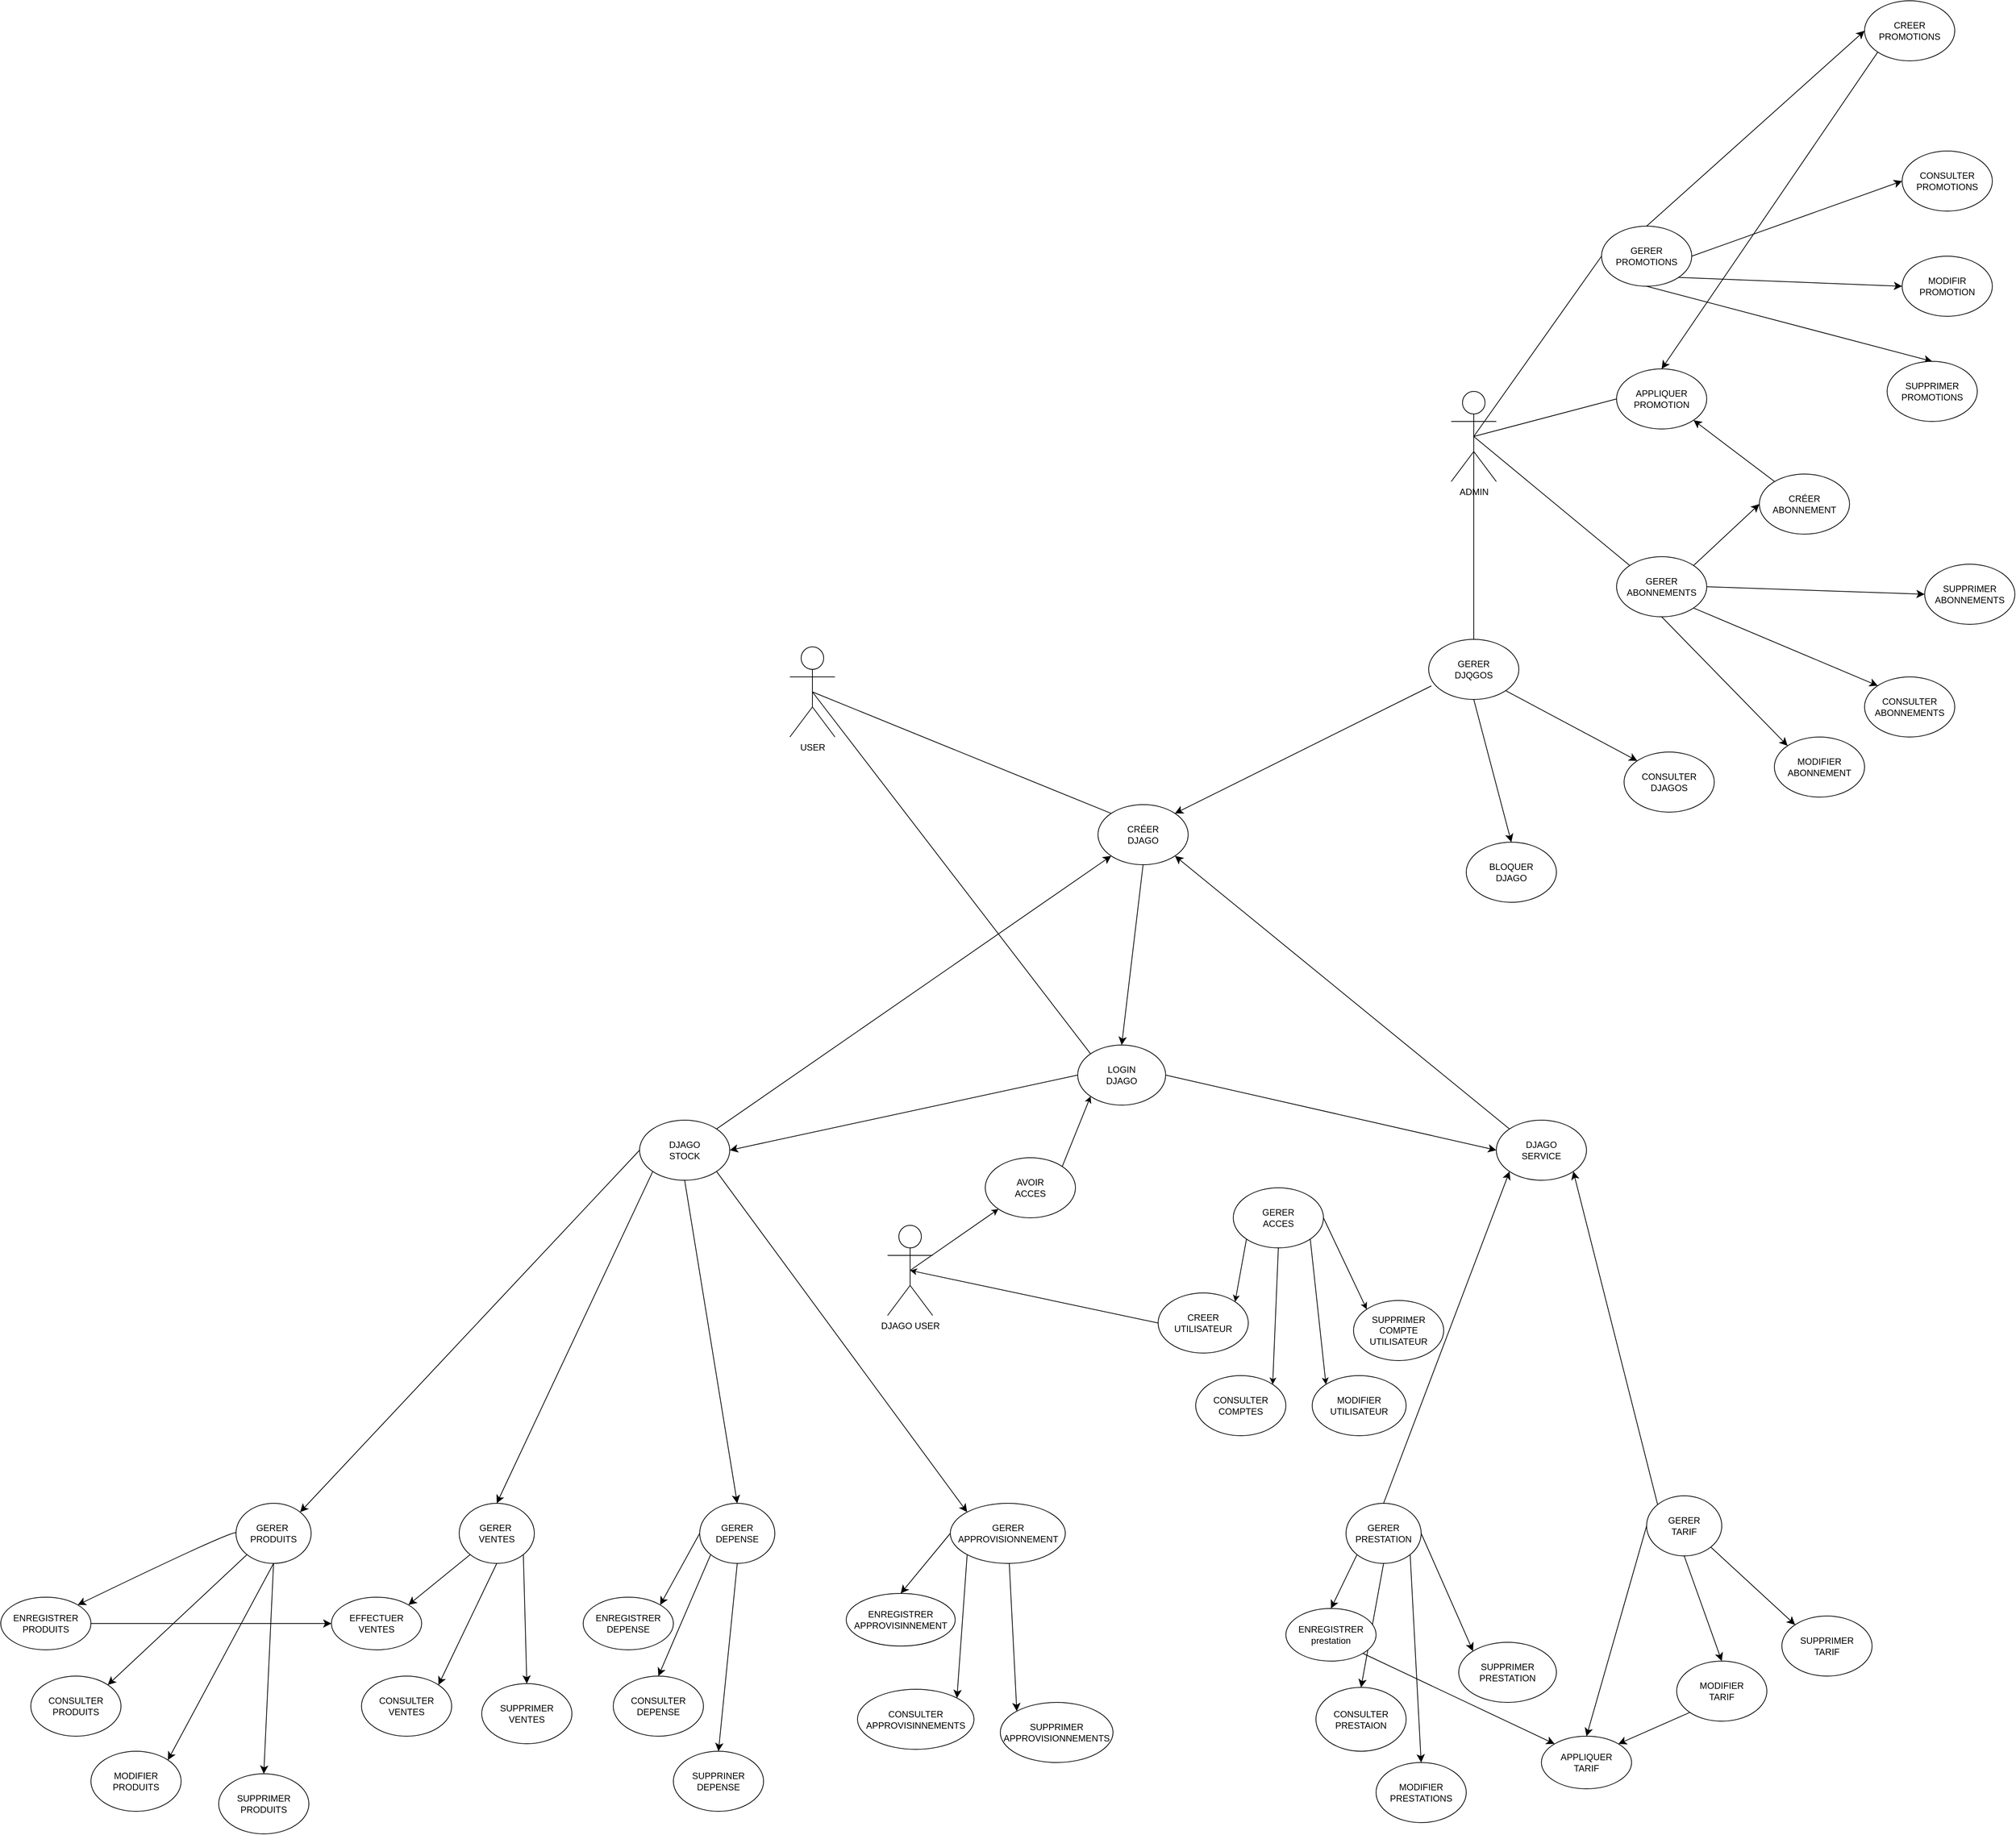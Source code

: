 <mxfile version="24.4.13" type="github">
  <diagram name="Page-1" id="MZ3AWPZT5DLn9-O8bJmc">
    <mxGraphModel dx="3010" dy="3187" grid="1" gridSize="10" guides="1" tooltips="1" connect="1" arrows="1" fold="1" page="1" pageScale="1" pageWidth="827" pageHeight="1169" math="0" shadow="0">
      <root>
        <mxCell id="0" />
        <mxCell id="1" parent="0" />
        <mxCell id="t6TU1K3U_63s48e1gC2M-1" value="USER" style="shape=umlActor;verticalLabelPosition=bottom;verticalAlign=top;html=1;outlineConnect=0;labelBackgroundColor=none;" parent="1" vertex="1">
          <mxGeometry x="-90" y="-940" width="60" height="120" as="geometry" />
        </mxCell>
        <mxCell id="5Mzq799TKKF06reo93Cx-96" style="edgeStyle=none;curved=1;rounded=0;orthogonalLoop=1;jettySize=auto;html=1;exitX=0;exitY=0.5;exitDx=0;exitDy=0;entryX=1;entryY=0;entryDx=0;entryDy=0;fontSize=12;startSize=8;endSize=8;labelBackgroundColor=none;fontColor=default;" parent="1" source="5Mzq799TKKF06reo93Cx-27" target="ilMCgSNwz-HgjAsezBHl-24" edge="1">
          <mxGeometry relative="1" as="geometry" />
        </mxCell>
        <mxCell id="ilMCgSNwz-HgjAsezBHl-24" value="GERER&amp;nbsp;&lt;div&gt;PRODUITS&lt;/div&gt;" style="ellipse;whiteSpace=wrap;html=1;spacingTop=0;labelBackgroundColor=none;" parent="1" vertex="1">
          <mxGeometry x="-827" y="200" width="100" height="80" as="geometry" />
        </mxCell>
        <mxCell id="5Mzq799TKKF06reo93Cx-95" style="edgeStyle=none;curved=1;rounded=0;orthogonalLoop=1;jettySize=auto;html=1;exitX=0;exitY=1;exitDx=0;exitDy=0;fontSize=12;startSize=8;endSize=8;entryX=0.5;entryY=0;entryDx=0;entryDy=0;labelBackgroundColor=none;fontColor=default;" parent="1" source="5Mzq799TKKF06reo93Cx-27" target="ilMCgSNwz-HgjAsezBHl-23" edge="1">
          <mxGeometry relative="1" as="geometry">
            <mxPoint x="-270" y="-250" as="sourcePoint" />
          </mxGeometry>
        </mxCell>
        <mxCell id="ilMCgSNwz-HgjAsezBHl-23" value="GERER&amp;nbsp;&lt;div&gt;VENTES&lt;/div&gt;" style="ellipse;whiteSpace=wrap;html=1;labelBackgroundColor=none;" parent="1" vertex="1">
          <mxGeometry x="-530" y="200" width="100" height="80" as="geometry" />
        </mxCell>
        <mxCell id="5Mzq799TKKF06reo93Cx-94" style="edgeStyle=none;curved=1;rounded=0;orthogonalLoop=1;jettySize=auto;html=1;exitX=0.5;exitY=1;exitDx=0;exitDy=0;entryX=0.5;entryY=0;entryDx=0;entryDy=0;fontSize=12;startSize=8;endSize=8;labelBackgroundColor=none;fontColor=default;" parent="1" source="5Mzq799TKKF06reo93Cx-27" target="ilMCgSNwz-HgjAsezBHl-22" edge="1">
          <mxGeometry relative="1" as="geometry" />
        </mxCell>
        <mxCell id="ilMCgSNwz-HgjAsezBHl-22" value="GERER&lt;div&gt;DEPENSE&lt;/div&gt;" style="ellipse;whiteSpace=wrap;html=1;labelBackgroundColor=none;" parent="1" vertex="1">
          <mxGeometry x="-210" y="200" width="100" height="80" as="geometry" />
        </mxCell>
        <mxCell id="5Mzq799TKKF06reo93Cx-93" style="edgeStyle=none;curved=1;rounded=0;orthogonalLoop=1;jettySize=auto;html=1;exitX=1;exitY=1;exitDx=0;exitDy=0;entryX=0;entryY=0;entryDx=0;entryDy=0;fontSize=12;startSize=8;endSize=8;labelBackgroundColor=none;fontColor=default;" parent="1" source="5Mzq799TKKF06reo93Cx-27" target="ilMCgSNwz-HgjAsezBHl-21" edge="1">
          <mxGeometry relative="1" as="geometry" />
        </mxCell>
        <mxCell id="ilMCgSNwz-HgjAsezBHl-21" value="GERER&lt;div&gt;APPROVISIONNEMENT&lt;/div&gt;" style="ellipse;whiteSpace=wrap;html=1;labelBackgroundColor=none;" parent="1" vertex="1">
          <mxGeometry x="123.5" y="200" width="153" height="80" as="geometry" />
        </mxCell>
        <mxCell id="5Mzq799TKKF06reo93Cx-89" style="edgeStyle=none;curved=1;rounded=0;orthogonalLoop=1;jettySize=auto;html=1;exitX=0.5;exitY=0;exitDx=0;exitDy=0;entryX=0;entryY=1;entryDx=0;entryDy=0;fontSize=12;startSize=8;endSize=8;labelBackgroundColor=none;fontColor=default;" parent="1" source="ilMCgSNwz-HgjAsezBHl-20" target="5Mzq799TKKF06reo93Cx-26" edge="1">
          <mxGeometry relative="1" as="geometry" />
        </mxCell>
        <mxCell id="ilMCgSNwz-HgjAsezBHl-20" value="GERER&lt;div&gt;PRESTATION&lt;/div&gt;" style="ellipse;whiteSpace=wrap;html=1;labelBackgroundColor=none;" parent="1" vertex="1">
          <mxGeometry x="650" y="200" width="100" height="80" as="geometry" />
        </mxCell>
        <mxCell id="5Mzq799TKKF06reo93Cx-91" style="edgeStyle=none;curved=1;rounded=0;orthogonalLoop=1;jettySize=auto;html=1;exitX=0;exitY=0;exitDx=0;exitDy=0;entryX=1;entryY=1;entryDx=0;entryDy=0;fontSize=12;startSize=8;endSize=8;labelBackgroundColor=none;fontColor=default;" parent="1" source="ilMCgSNwz-HgjAsezBHl-18" target="5Mzq799TKKF06reo93Cx-26" edge="1">
          <mxGeometry relative="1" as="geometry" />
        </mxCell>
        <mxCell id="ilMCgSNwz-HgjAsezBHl-18" value="GERER&lt;div&gt;TARIF&lt;/div&gt;" style="ellipse;whiteSpace=wrap;html=1;labelBackgroundColor=none;" parent="1" vertex="1">
          <mxGeometry x="1050" y="190" width="100" height="80" as="geometry" />
        </mxCell>
        <mxCell id="5Mzq799TKKF06reo93Cx-159" style="edgeStyle=none;curved=1;rounded=0;orthogonalLoop=1;jettySize=auto;html=1;exitX=0.5;exitY=1;exitDx=0;exitDy=0;entryX=0.5;entryY=0;entryDx=0;entryDy=0;fontSize=12;startSize=8;endSize=8;labelBackgroundColor=none;fontColor=default;" parent="1" source="5Mzq799TKKF06reo93Cx-25" target="5Mzq799TKKF06reo93Cx-100" edge="1">
          <mxGeometry relative="1" as="geometry" />
        </mxCell>
        <mxCell id="5Mzq799TKKF06reo93Cx-25" value="CRÉER&lt;div&gt;DJAGO&lt;/div&gt;" style="ellipse;whiteSpace=wrap;html=1;labelBackgroundColor=none;" parent="1" vertex="1">
          <mxGeometry x="320" y="-730" width="120" height="80" as="geometry" />
        </mxCell>
        <mxCell id="5Mzq799TKKF06reo93Cx-163" style="edgeStyle=none;curved=1;rounded=0;orthogonalLoop=1;jettySize=auto;html=1;exitX=0;exitY=0;exitDx=0;exitDy=0;entryX=1;entryY=1;entryDx=0;entryDy=0;fontSize=12;startSize=8;endSize=8;labelBackgroundColor=none;fontColor=default;" parent="1" source="5Mzq799TKKF06reo93Cx-26" target="5Mzq799TKKF06reo93Cx-25" edge="1">
          <mxGeometry relative="1" as="geometry" />
        </mxCell>
        <mxCell id="5Mzq799TKKF06reo93Cx-26" value="DJAGO&lt;div&gt;SERVICE&lt;/div&gt;" style="ellipse;whiteSpace=wrap;html=1;labelBackgroundColor=none;" parent="1" vertex="1">
          <mxGeometry x="850" y="-310" width="120" height="80" as="geometry" />
        </mxCell>
        <mxCell id="5Mzq799TKKF06reo93Cx-164" style="edgeStyle=none;curved=1;rounded=0;orthogonalLoop=1;jettySize=auto;html=1;exitX=1;exitY=0;exitDx=0;exitDy=0;entryX=0;entryY=1;entryDx=0;entryDy=0;fontSize=12;startSize=8;endSize=8;labelBackgroundColor=none;fontColor=default;" parent="1" source="5Mzq799TKKF06reo93Cx-27" target="5Mzq799TKKF06reo93Cx-25" edge="1">
          <mxGeometry relative="1" as="geometry" />
        </mxCell>
        <mxCell id="5Mzq799TKKF06reo93Cx-27" value="DJAGO&lt;div&gt;STOCK&lt;/div&gt;" style="ellipse;whiteSpace=wrap;html=1;labelBackgroundColor=none;" parent="1" vertex="1">
          <mxGeometry x="-290" y="-310" width="120" height="80" as="geometry" />
        </mxCell>
        <mxCell id="5Mzq799TKKF06reo93Cx-59" style="edgeStyle=none;curved=1;rounded=0;orthogonalLoop=1;jettySize=auto;html=1;exitX=0.5;exitY=1;exitDx=0;exitDy=0;entryX=1;entryY=0;entryDx=0;entryDy=0;fontSize=12;startSize=8;endSize=8;labelBackgroundColor=none;fontColor=default;" parent="1" source="ilMCgSNwz-HgjAsezBHl-24" target="5Mzq799TKKF06reo93Cx-34" edge="1">
          <mxGeometry relative="1" as="geometry" />
        </mxCell>
        <mxCell id="5Mzq799TKKF06reo93Cx-34" value="MODIFIER&lt;div&gt;PRODUITS&lt;/div&gt;" style="ellipse;whiteSpace=wrap;html=1;labelBackgroundColor=none;" parent="1" vertex="1">
          <mxGeometry x="-1020" y="530" width="120" height="80" as="geometry" />
        </mxCell>
        <mxCell id="5Mzq799TKKF06reo93Cx-58" style="edgeStyle=none;curved=1;rounded=0;orthogonalLoop=1;jettySize=auto;html=1;exitX=0;exitY=1;exitDx=0;exitDy=0;entryX=1;entryY=0;entryDx=0;entryDy=0;fontSize=12;startSize=8;endSize=8;labelBackgroundColor=none;fontColor=default;" parent="1" source="ilMCgSNwz-HgjAsezBHl-24" target="5Mzq799TKKF06reo93Cx-35" edge="1">
          <mxGeometry relative="1" as="geometry" />
        </mxCell>
        <mxCell id="5Mzq799TKKF06reo93Cx-35" value="&lt;div&gt;CONSULTER&lt;/div&gt;&lt;div&gt;PRODUITS&lt;/div&gt;" style="ellipse;whiteSpace=wrap;html=1;labelBackgroundColor=none;" parent="1" vertex="1">
          <mxGeometry x="-1100" y="430" width="120" height="80" as="geometry" />
        </mxCell>
        <mxCell id="5Mzq799TKKF06reo93Cx-57" style="edgeStyle=none;curved=1;rounded=0;orthogonalLoop=1;jettySize=auto;html=1;exitX=0;exitY=0.5;exitDx=0;exitDy=0;entryX=1;entryY=0;entryDx=0;entryDy=0;fontSize=12;startSize=8;endSize=8;labelBackgroundColor=none;fontColor=default;" parent="1" source="ilMCgSNwz-HgjAsezBHl-24" target="5Mzq799TKKF06reo93Cx-36" edge="1">
          <mxGeometry relative="1" as="geometry">
            <Array as="points">
              <mxPoint x="-820" y="230" />
            </Array>
          </mxGeometry>
        </mxCell>
        <mxCell id="5Mzq799TKKF06reo93Cx-36" value="&lt;div&gt;ENREGISTRER&lt;/div&gt;&lt;div&gt;PRODUITS&lt;/div&gt;" style="ellipse;whiteSpace=wrap;html=1;labelBackgroundColor=none;" parent="1" vertex="1">
          <mxGeometry x="-1140" y="325" width="120" height="70" as="geometry" />
        </mxCell>
        <mxCell id="5Mzq799TKKF06reo93Cx-60" style="edgeStyle=none;curved=1;rounded=0;orthogonalLoop=1;jettySize=auto;html=1;exitX=0.5;exitY=1;exitDx=0;exitDy=0;entryX=0.5;entryY=0;entryDx=0;entryDy=0;fontSize=12;startSize=8;endSize=8;labelBackgroundColor=none;fontColor=default;" parent="1" source="ilMCgSNwz-HgjAsezBHl-24" target="5Mzq799TKKF06reo93Cx-38" edge="1">
          <mxGeometry relative="1" as="geometry" />
        </mxCell>
        <mxCell id="5Mzq799TKKF06reo93Cx-38" value="SUPPRIMER&lt;div&gt;PRODUITS&lt;/div&gt;" style="ellipse;whiteSpace=wrap;html=1;labelBackgroundColor=none;" parent="1" vertex="1">
          <mxGeometry x="-850" y="560" width="120" height="80" as="geometry" />
        </mxCell>
        <mxCell id="5Mzq799TKKF06reo93Cx-63" style="edgeStyle=none;curved=1;rounded=0;orthogonalLoop=1;jettySize=auto;html=1;exitX=0.5;exitY=1;exitDx=0;exitDy=0;entryX=1;entryY=0;entryDx=0;entryDy=0;fontSize=12;startSize=8;endSize=8;labelBackgroundColor=none;fontColor=default;" parent="1" source="ilMCgSNwz-HgjAsezBHl-23" target="5Mzq799TKKF06reo93Cx-40" edge="1">
          <mxGeometry relative="1" as="geometry" />
        </mxCell>
        <mxCell id="5Mzq799TKKF06reo93Cx-40" value="CONSULTER&lt;div&gt;VENTES&lt;/div&gt;" style="ellipse;whiteSpace=wrap;html=1;labelBackgroundColor=none;" parent="1" vertex="1">
          <mxGeometry x="-660" y="430" width="120" height="80" as="geometry" />
        </mxCell>
        <mxCell id="5Mzq799TKKF06reo93Cx-61" style="edgeStyle=none;curved=1;rounded=0;orthogonalLoop=1;jettySize=auto;html=1;exitX=0;exitY=1;exitDx=0;exitDy=0;entryX=1;entryY=0;entryDx=0;entryDy=0;fontSize=12;startSize=8;endSize=8;labelBackgroundColor=none;fontColor=default;" parent="1" source="ilMCgSNwz-HgjAsezBHl-23" target="5Mzq799TKKF06reo93Cx-41" edge="1">
          <mxGeometry relative="1" as="geometry" />
        </mxCell>
        <mxCell id="5Mzq799TKKF06reo93Cx-62" style="edgeStyle=none;curved=1;rounded=0;orthogonalLoop=1;jettySize=auto;html=1;fontSize=12;startSize=8;endSize=8;exitX=1;exitY=0.5;exitDx=0;exitDy=0;labelBackgroundColor=none;fontColor=default;" parent="1" source="5Mzq799TKKF06reo93Cx-36" target="5Mzq799TKKF06reo93Cx-41" edge="1">
          <mxGeometry relative="1" as="geometry" />
        </mxCell>
        <mxCell id="5Mzq799TKKF06reo93Cx-41" value="EFFECTUER&lt;div&gt;VENTES&lt;/div&gt;" style="ellipse;whiteSpace=wrap;html=1;labelBackgroundColor=none;" parent="1" vertex="1">
          <mxGeometry x="-700" y="325" width="120" height="70" as="geometry" />
        </mxCell>
        <mxCell id="5Mzq799TKKF06reo93Cx-64" style="edgeStyle=none;curved=1;rounded=0;orthogonalLoop=1;jettySize=auto;html=1;exitX=1;exitY=1;exitDx=0;exitDy=0;entryX=0.5;entryY=0;entryDx=0;entryDy=0;fontSize=12;startSize=8;endSize=8;labelBackgroundColor=none;fontColor=default;" parent="1" source="ilMCgSNwz-HgjAsezBHl-23" target="5Mzq799TKKF06reo93Cx-42" edge="1">
          <mxGeometry relative="1" as="geometry" />
        </mxCell>
        <mxCell id="5Mzq799TKKF06reo93Cx-42" value="SUPPRIMER&lt;div&gt;VENTES&lt;/div&gt;" style="ellipse;whiteSpace=wrap;html=1;labelBackgroundColor=none;" parent="1" vertex="1">
          <mxGeometry x="-500" y="440" width="120" height="80" as="geometry" />
        </mxCell>
        <mxCell id="5Mzq799TKKF06reo93Cx-67" style="edgeStyle=none;curved=1;rounded=0;orthogonalLoop=1;jettySize=auto;html=1;exitX=0.5;exitY=1;exitDx=0;exitDy=0;entryX=0.5;entryY=0;entryDx=0;entryDy=0;fontSize=12;startSize=8;endSize=8;labelBackgroundColor=none;fontColor=default;" parent="1" source="ilMCgSNwz-HgjAsezBHl-22" target="5Mzq799TKKF06reo93Cx-43" edge="1">
          <mxGeometry relative="1" as="geometry" />
        </mxCell>
        <mxCell id="5Mzq799TKKF06reo93Cx-43" value="SUPPRINER&lt;div&gt;DEPENSE&lt;/div&gt;" style="ellipse;whiteSpace=wrap;html=1;labelBackgroundColor=none;" parent="1" vertex="1">
          <mxGeometry x="-245" y="530" width="120" height="80" as="geometry" />
        </mxCell>
        <mxCell id="5Mzq799TKKF06reo93Cx-66" style="edgeStyle=none;curved=1;rounded=0;orthogonalLoop=1;jettySize=auto;html=1;exitX=0;exitY=1;exitDx=0;exitDy=0;entryX=0.5;entryY=0;entryDx=0;entryDy=0;fontSize=12;startSize=8;endSize=8;labelBackgroundColor=none;fontColor=default;" parent="1" source="ilMCgSNwz-HgjAsezBHl-22" target="5Mzq799TKKF06reo93Cx-44" edge="1">
          <mxGeometry relative="1" as="geometry" />
        </mxCell>
        <mxCell id="5Mzq799TKKF06reo93Cx-44" value="CONSULTER&lt;div&gt;DEPENSE&lt;/div&gt;" style="ellipse;whiteSpace=wrap;html=1;labelBackgroundColor=none;" parent="1" vertex="1">
          <mxGeometry x="-325" y="430" width="120" height="80" as="geometry" />
        </mxCell>
        <mxCell id="5Mzq799TKKF06reo93Cx-65" style="edgeStyle=none;curved=1;rounded=0;orthogonalLoop=1;jettySize=auto;html=1;exitX=0;exitY=0.5;exitDx=0;exitDy=0;entryX=1;entryY=0;entryDx=0;entryDy=0;fontSize=12;startSize=8;endSize=8;labelBackgroundColor=none;fontColor=default;" parent="1" source="ilMCgSNwz-HgjAsezBHl-22" target="5Mzq799TKKF06reo93Cx-45" edge="1">
          <mxGeometry relative="1" as="geometry" />
        </mxCell>
        <mxCell id="5Mzq799TKKF06reo93Cx-45" value="&lt;div&gt;ENREGISTRER&lt;/div&gt;&lt;div&gt;DEPENSE&lt;/div&gt;" style="ellipse;whiteSpace=wrap;html=1;labelBackgroundColor=none;" parent="1" vertex="1">
          <mxGeometry x="-365" y="325" width="120" height="70" as="geometry" />
        </mxCell>
        <mxCell id="5Mzq799TKKF06reo93Cx-69" style="edgeStyle=none;curved=1;rounded=0;orthogonalLoop=1;jettySize=auto;html=1;exitX=0;exitY=1;exitDx=0;exitDy=0;entryX=1;entryY=0;entryDx=0;entryDy=0;fontSize=12;startSize=8;endSize=8;labelBackgroundColor=none;fontColor=default;" parent="1" source="ilMCgSNwz-HgjAsezBHl-21" target="5Mzq799TKKF06reo93Cx-48" edge="1">
          <mxGeometry relative="1" as="geometry" />
        </mxCell>
        <mxCell id="5Mzq799TKKF06reo93Cx-48" value="CONSULTER&lt;div&gt;APPROVISINNEMENTS&lt;br&gt;&lt;/div&gt;" style="ellipse;whiteSpace=wrap;html=1;labelBackgroundColor=none;" parent="1" vertex="1">
          <mxGeometry y="447.5" width="155" height="80" as="geometry" />
        </mxCell>
        <mxCell id="5Mzq799TKKF06reo93Cx-68" style="edgeStyle=none;curved=1;rounded=0;orthogonalLoop=1;jettySize=auto;html=1;exitX=0;exitY=0.5;exitDx=0;exitDy=0;entryX=0.5;entryY=0;entryDx=0;entryDy=0;fontSize=12;startSize=8;endSize=8;labelBackgroundColor=none;fontColor=default;" parent="1" source="ilMCgSNwz-HgjAsezBHl-21" target="5Mzq799TKKF06reo93Cx-49" edge="1">
          <mxGeometry relative="1" as="geometry" />
        </mxCell>
        <mxCell id="5Mzq799TKKF06reo93Cx-49" value="ENREGISTRER&lt;div&gt;APPROVISINNEMENT&lt;/div&gt;" style="ellipse;whiteSpace=wrap;html=1;labelBackgroundColor=none;" parent="1" vertex="1">
          <mxGeometry x="-15" y="320" width="145" height="70" as="geometry" />
        </mxCell>
        <mxCell id="5Mzq799TKKF06reo93Cx-70" style="edgeStyle=none;curved=1;rounded=0;orthogonalLoop=1;jettySize=auto;html=1;fontSize=12;startSize=8;endSize=8;entryX=0;entryY=0;entryDx=0;entryDy=0;labelBackgroundColor=none;fontColor=default;" parent="1" source="ilMCgSNwz-HgjAsezBHl-21" target="5Mzq799TKKF06reo93Cx-50" edge="1">
          <mxGeometry relative="1" as="geometry" />
        </mxCell>
        <mxCell id="5Mzq799TKKF06reo93Cx-50" value="SUPPRIMER&lt;div&gt;APPROVISIONNEMENTS&lt;/div&gt;" style="ellipse;whiteSpace=wrap;html=1;labelBackgroundColor=none;" parent="1" vertex="1">
          <mxGeometry x="190" y="465" width="150" height="80" as="geometry" />
        </mxCell>
        <mxCell id="5Mzq799TKKF06reo93Cx-74" style="edgeStyle=none;curved=1;rounded=0;orthogonalLoop=1;jettySize=auto;html=1;exitX=1;exitY=1;exitDx=0;exitDy=0;fontSize=12;startSize=8;endSize=8;entryX=0.5;entryY=0;entryDx=0;entryDy=0;labelBackgroundColor=none;fontColor=default;" parent="1" source="ilMCgSNwz-HgjAsezBHl-20" target="5Mzq799TKKF06reo93Cx-52" edge="1">
          <mxGeometry relative="1" as="geometry">
            <mxPoint x="750.556" y="240" as="sourcePoint" />
          </mxGeometry>
        </mxCell>
        <mxCell id="5Mzq799TKKF06reo93Cx-52" value="MODIFIER&lt;div&gt;PRESTATIONS&lt;/div&gt;" style="ellipse;whiteSpace=wrap;html=1;labelBackgroundColor=none;" parent="1" vertex="1">
          <mxGeometry x="690" y="545" width="120" height="80" as="geometry" />
        </mxCell>
        <mxCell id="5Mzq799TKKF06reo93Cx-72" style="edgeStyle=none;curved=1;rounded=0;orthogonalLoop=1;jettySize=auto;html=1;exitX=0.5;exitY=1;exitDx=0;exitDy=0;entryX=0.5;entryY=0;entryDx=0;entryDy=0;fontSize=12;startSize=8;endSize=8;labelBackgroundColor=none;fontColor=default;" parent="1" source="ilMCgSNwz-HgjAsezBHl-20" target="5Mzq799TKKF06reo93Cx-53" edge="1">
          <mxGeometry relative="1" as="geometry" />
        </mxCell>
        <mxCell id="5Mzq799TKKF06reo93Cx-53" value="&lt;div&gt;CONSULTER&lt;/div&gt;&lt;div&gt;PRESTAION&lt;/div&gt;" style="ellipse;whiteSpace=wrap;html=1;labelBackgroundColor=none;" parent="1" vertex="1">
          <mxGeometry x="610" y="445" width="120" height="85" as="geometry" />
        </mxCell>
        <mxCell id="5Mzq799TKKF06reo93Cx-71" style="edgeStyle=none;curved=1;rounded=0;orthogonalLoop=1;jettySize=auto;html=1;exitX=0;exitY=1;exitDx=0;exitDy=0;entryX=0.5;entryY=0;entryDx=0;entryDy=0;fontSize=12;startSize=8;endSize=8;labelBackgroundColor=none;fontColor=default;" parent="1" source="ilMCgSNwz-HgjAsezBHl-20" target="5Mzq799TKKF06reo93Cx-54" edge="1">
          <mxGeometry relative="1" as="geometry" />
        </mxCell>
        <mxCell id="5Mzq799TKKF06reo93Cx-54" value="&lt;div&gt;ENREGISTRER&lt;/div&gt;&lt;div&gt;prestation&lt;/div&gt;" style="ellipse;whiteSpace=wrap;html=1;labelBackgroundColor=none;" parent="1" vertex="1">
          <mxGeometry x="570" y="340" width="120" height="70" as="geometry" />
        </mxCell>
        <mxCell id="5Mzq799TKKF06reo93Cx-79" style="edgeStyle=none;curved=1;rounded=0;orthogonalLoop=1;jettySize=auto;html=1;exitX=1;exitY=0.5;exitDx=0;exitDy=0;entryX=0;entryY=0;entryDx=0;entryDy=0;fontSize=12;startSize=8;endSize=8;labelBackgroundColor=none;fontColor=default;" parent="1" source="ilMCgSNwz-HgjAsezBHl-20" target="5Mzq799TKKF06reo93Cx-55" edge="1">
          <mxGeometry relative="1" as="geometry" />
        </mxCell>
        <mxCell id="5Mzq799TKKF06reo93Cx-55" value="SUPPRIMER&lt;div&gt;PRESTATION&lt;/div&gt;" style="ellipse;whiteSpace=wrap;html=1;labelBackgroundColor=none;" parent="1" vertex="1">
          <mxGeometry x="800" y="385" width="130" height="80" as="geometry" />
        </mxCell>
        <mxCell id="5Mzq799TKKF06reo93Cx-85" style="edgeStyle=none;curved=1;rounded=0;orthogonalLoop=1;jettySize=auto;html=1;exitX=0;exitY=1;exitDx=0;exitDy=0;entryX=1;entryY=0;entryDx=0;entryDy=0;fontSize=12;startSize=8;endSize=8;labelBackgroundColor=none;fontColor=default;" parent="1" source="5Mzq799TKKF06reo93Cx-75" target="5Mzq799TKKF06reo93Cx-77" edge="1">
          <mxGeometry relative="1" as="geometry" />
        </mxCell>
        <mxCell id="5Mzq799TKKF06reo93Cx-86" style="edgeStyle=none;curved=1;rounded=0;orthogonalLoop=1;jettySize=auto;html=1;exitX=0.5;exitY=1;exitDx=0;exitDy=0;entryX=0.5;entryY=0;entryDx=0;entryDy=0;fontSize=12;startSize=8;endSize=8;labelBackgroundColor=none;fontColor=default;" parent="1" source="ilMCgSNwz-HgjAsezBHl-18" target="5Mzq799TKKF06reo93Cx-75" edge="1">
          <mxGeometry relative="1" as="geometry" />
        </mxCell>
        <mxCell id="5Mzq799TKKF06reo93Cx-75" value="MODIFIER&lt;div&gt;TARIF&lt;/div&gt;" style="ellipse;whiteSpace=wrap;html=1;labelBackgroundColor=none;" parent="1" vertex="1">
          <mxGeometry x="1090" y="410" width="120" height="80" as="geometry" />
        </mxCell>
        <mxCell id="5Mzq799TKKF06reo93Cx-80" style="edgeStyle=none;curved=1;rounded=0;orthogonalLoop=1;jettySize=auto;html=1;exitX=0;exitY=0.5;exitDx=0;exitDy=0;entryX=0.5;entryY=0;entryDx=0;entryDy=0;fontSize=12;startSize=8;endSize=8;labelBackgroundColor=none;fontColor=default;" parent="1" source="ilMCgSNwz-HgjAsezBHl-18" target="5Mzq799TKKF06reo93Cx-77" edge="1">
          <mxGeometry relative="1" as="geometry" />
        </mxCell>
        <mxCell id="5Mzq799TKKF06reo93Cx-81" style="edgeStyle=none;curved=1;rounded=0;orthogonalLoop=1;jettySize=auto;html=1;exitX=1;exitY=1;exitDx=0;exitDy=0;entryX=0;entryY=0;entryDx=0;entryDy=0;fontSize=12;startSize=8;endSize=8;labelBackgroundColor=none;fontColor=default;" parent="1" source="5Mzq799TKKF06reo93Cx-54" target="5Mzq799TKKF06reo93Cx-77" edge="1">
          <mxGeometry relative="1" as="geometry" />
        </mxCell>
        <mxCell id="5Mzq799TKKF06reo93Cx-77" value="&lt;div&gt;APPLIQUER&lt;/div&gt;&lt;div&gt;TARIF&lt;/div&gt;" style="ellipse;whiteSpace=wrap;html=1;labelBackgroundColor=none;" parent="1" vertex="1">
          <mxGeometry x="910" y="510" width="120" height="70" as="geometry" />
        </mxCell>
        <mxCell id="5Mzq799TKKF06reo93Cx-87" style="edgeStyle=none;curved=1;rounded=0;orthogonalLoop=1;jettySize=auto;html=1;exitX=1;exitY=1;exitDx=0;exitDy=0;entryX=0;entryY=0;entryDx=0;entryDy=0;fontSize=12;startSize=8;endSize=8;labelBackgroundColor=none;fontColor=default;" parent="1" source="ilMCgSNwz-HgjAsezBHl-18" target="5Mzq799TKKF06reo93Cx-78" edge="1">
          <mxGeometry relative="1" as="geometry" />
        </mxCell>
        <mxCell id="5Mzq799TKKF06reo93Cx-78" value="SUPPRIMER&lt;div&gt;TARIF&lt;/div&gt;" style="ellipse;whiteSpace=wrap;html=1;labelBackgroundColor=none;" parent="1" vertex="1">
          <mxGeometry x="1230" y="350" width="120" height="80" as="geometry" />
        </mxCell>
        <mxCell id="5Mzq799TKKF06reo93Cx-161" style="edgeStyle=none;curved=1;rounded=0;orthogonalLoop=1;jettySize=auto;html=1;exitX=1;exitY=0.5;exitDx=0;exitDy=0;entryX=0;entryY=0.5;entryDx=0;entryDy=0;fontSize=12;startSize=8;endSize=8;labelBackgroundColor=none;fontColor=default;" parent="1" source="5Mzq799TKKF06reo93Cx-100" target="5Mzq799TKKF06reo93Cx-26" edge="1">
          <mxGeometry relative="1" as="geometry" />
        </mxCell>
        <mxCell id="5Mzq799TKKF06reo93Cx-162" style="edgeStyle=none;curved=1;rounded=0;orthogonalLoop=1;jettySize=auto;html=1;exitX=0;exitY=0.5;exitDx=0;exitDy=0;entryX=1;entryY=0.5;entryDx=0;entryDy=0;fontSize=12;startSize=8;endSize=8;labelBackgroundColor=none;fontColor=default;" parent="1" source="5Mzq799TKKF06reo93Cx-100" target="5Mzq799TKKF06reo93Cx-27" edge="1">
          <mxGeometry relative="1" as="geometry" />
        </mxCell>
        <mxCell id="5Mzq799TKKF06reo93Cx-100" value="LOGIN&lt;div&gt;DJAGO&lt;/div&gt;" style="ellipse;whiteSpace=wrap;html=1;labelBackgroundColor=none;" parent="1" vertex="1">
          <mxGeometry x="293" y="-410" width="117" height="80" as="geometry" />
        </mxCell>
        <mxCell id="5Mzq799TKKF06reo93Cx-109" value="ADMIN" style="shape=umlActor;verticalLabelPosition=bottom;verticalAlign=top;html=1;outlineConnect=0;labelBackgroundColor=none;" parent="1" vertex="1">
          <mxGeometry x="790" y="-1280" width="60" height="120" as="geometry" />
        </mxCell>
        <mxCell id="5Mzq799TKKF06reo93Cx-117" value="GERER&lt;div&gt;DJQGOS&lt;/div&gt;" style="ellipse;whiteSpace=wrap;html=1;labelBackgroundColor=none;" parent="1" vertex="1">
          <mxGeometry x="760" y="-950" width="120" height="80" as="geometry" />
        </mxCell>
        <mxCell id="5Mzq799TKKF06reo93Cx-121" value="" style="endArrow=none;html=1;rounded=0;fontSize=12;startSize=8;endSize=8;curved=1;entryX=0.5;entryY=0.5;entryDx=0;entryDy=0;entryPerimeter=0;exitX=0.5;exitY=0;exitDx=0;exitDy=0;labelBackgroundColor=none;fontColor=default;" parent="1" source="5Mzq799TKKF06reo93Cx-117" target="5Mzq799TKKF06reo93Cx-109" edge="1">
          <mxGeometry width="50" height="50" relative="1" as="geometry">
            <mxPoint x="860" y="-860" as="sourcePoint" />
            <mxPoint x="910" y="-910" as="targetPoint" />
          </mxGeometry>
        </mxCell>
        <mxCell id="5Mzq799TKKF06reo93Cx-122" value="" style="endArrow=none;html=1;rounded=0;fontSize=12;startSize=8;endSize=8;curved=1;exitX=0.5;exitY=0.5;exitDx=0;exitDy=0;exitPerimeter=0;entryX=0;entryY=0;entryDx=0;entryDy=0;labelBackgroundColor=none;fontColor=default;" parent="1" source="t6TU1K3U_63s48e1gC2M-1" target="5Mzq799TKKF06reo93Cx-25" edge="1">
          <mxGeometry width="50" height="50" relative="1" as="geometry">
            <mxPoint x="860" y="-860" as="sourcePoint" />
            <mxPoint x="910" y="-910" as="targetPoint" />
          </mxGeometry>
        </mxCell>
        <mxCell id="5Mzq799TKKF06reo93Cx-141" style="edgeStyle=none;curved=1;rounded=0;orthogonalLoop=1;jettySize=auto;html=1;exitX=1;exitY=1;exitDx=0;exitDy=0;entryX=0;entryY=0;entryDx=0;entryDy=0;fontSize=12;startSize=8;endSize=8;labelBackgroundColor=none;fontColor=default;" parent="1" source="5Mzq799TKKF06reo93Cx-117" target="5Mzq799TKKF06reo93Cx-125" edge="1">
          <mxGeometry relative="1" as="geometry" />
        </mxCell>
        <mxCell id="5Mzq799TKKF06reo93Cx-125" value="CONSULTER&lt;div&gt;DJAGOS&lt;/div&gt;" style="ellipse;whiteSpace=wrap;html=1;labelBackgroundColor=none;" parent="1" vertex="1">
          <mxGeometry x="1020" y="-800" width="120" height="80" as="geometry" />
        </mxCell>
        <mxCell id="5Mzq799TKKF06reo93Cx-142" style="edgeStyle=none;curved=1;rounded=0;orthogonalLoop=1;jettySize=auto;html=1;exitX=0.5;exitY=1;exitDx=0;exitDy=0;entryX=0.5;entryY=0;entryDx=0;entryDy=0;fontSize=12;startSize=8;endSize=8;labelBackgroundColor=none;fontColor=default;" parent="1" source="5Mzq799TKKF06reo93Cx-117" target="5Mzq799TKKF06reo93Cx-126" edge="1">
          <mxGeometry relative="1" as="geometry" />
        </mxCell>
        <mxCell id="5Mzq799TKKF06reo93Cx-126" value="BLOQUER&lt;div&gt;DJAGO&lt;/div&gt;" style="ellipse;whiteSpace=wrap;html=1;labelBackgroundColor=none;" parent="1" vertex="1">
          <mxGeometry x="810" y="-680" width="120" height="80" as="geometry" />
        </mxCell>
        <mxCell id="5Mzq799TKKF06reo93Cx-144" style="edgeStyle=none;curved=1;rounded=0;orthogonalLoop=1;jettySize=auto;html=1;exitX=1;exitY=0;exitDx=0;exitDy=0;entryX=0;entryY=0.5;entryDx=0;entryDy=0;fontSize=12;startSize=8;endSize=8;labelBackgroundColor=none;fontColor=default;" parent="1" source="5Mzq799TKKF06reo93Cx-130" target="5Mzq799TKKF06reo93Cx-128" edge="1">
          <mxGeometry relative="1" as="geometry" />
        </mxCell>
        <mxCell id="5Mzq799TKKF06reo93Cx-128" value="CRÉER&lt;div&gt;ABONNEMENT&lt;/div&gt;" style="ellipse;whiteSpace=wrap;html=1;labelBackgroundColor=none;" parent="1" vertex="1">
          <mxGeometry x="1200" y="-1170" width="120" height="80" as="geometry" />
        </mxCell>
        <mxCell id="5Mzq799TKKF06reo93Cx-151" style="edgeStyle=none;curved=1;rounded=0;orthogonalLoop=1;jettySize=auto;html=1;exitX=0.5;exitY=0;exitDx=0;exitDy=0;entryX=0;entryY=0.5;entryDx=0;entryDy=0;fontSize=12;startSize=8;endSize=8;labelBackgroundColor=none;fontColor=default;" parent="1" source="5Mzq799TKKF06reo93Cx-131" target="5Mzq799TKKF06reo93Cx-129" edge="1">
          <mxGeometry relative="1" as="geometry" />
        </mxCell>
        <mxCell id="5Mzq799TKKF06reo93Cx-129" value="CREER PROMOTIONS" style="ellipse;whiteSpace=wrap;html=1;labelBackgroundColor=none;" parent="1" vertex="1">
          <mxGeometry x="1340" y="-1800" width="120" height="80" as="geometry" />
        </mxCell>
        <mxCell id="5Mzq799TKKF06reo93Cx-130" value="GERER&lt;div&gt;ABONNEMENTS&lt;/div&gt;" style="ellipse;whiteSpace=wrap;html=1;labelBackgroundColor=none;" parent="1" vertex="1">
          <mxGeometry x="1010" y="-1060" width="120" height="80" as="geometry" />
        </mxCell>
        <mxCell id="5Mzq799TKKF06reo93Cx-131" value="GERER&lt;div&gt;PROMOTIONS&lt;/div&gt;" style="ellipse;whiteSpace=wrap;html=1;labelBackgroundColor=none;" parent="1" vertex="1">
          <mxGeometry x="990" y="-1500" width="120" height="80" as="geometry" />
        </mxCell>
        <mxCell id="5Mzq799TKKF06reo93Cx-146" style="edgeStyle=none;curved=1;rounded=0;orthogonalLoop=1;jettySize=auto;html=1;exitX=1;exitY=1;exitDx=0;exitDy=0;entryX=0;entryY=0;entryDx=0;entryDy=0;fontSize=12;startSize=8;endSize=8;labelBackgroundColor=none;fontColor=default;" parent="1" source="5Mzq799TKKF06reo93Cx-130" target="5Mzq799TKKF06reo93Cx-135" edge="1">
          <mxGeometry relative="1" as="geometry" />
        </mxCell>
        <mxCell id="5Mzq799TKKF06reo93Cx-135" value="&lt;div&gt;CONSULTER&lt;/div&gt;&lt;div&gt;ABONNEMENTS&lt;span style=&quot;color: rgba(0, 0, 0, 0); font-family: monospace; font-size: 0px; text-align: start; text-wrap: nowrap; background-color: initial;&quot;&gt;%3CmxGraphModel%3E%3Croot%3E%3CmxCell%20id%3D%220%22%2F%3E%3CmxCell%20id%3D%221%22%20parent%3D%220%22%2F%3E%3CmxCell%20id%3D%222%22%20value%3D%22CR%C3%89ER%26lt%3Bdiv%26gt%3BABONNEMENT%26lt%3B%2Fdiv%26gt%3B%22%20style%3D%22ellipse%3BwhiteSpace%3Dwrap%3Bhtml%3D1%3B%22%20vertex%3D%221%22%20parent%3D%221%22%3E%3CmxGeometry%20x%3D%221310%22%20y%3D%22-1030%22%20width%3D%22120%22%20height%3D%2280%22%20as%3D%22geometry%22%2F%3E%3C%2FmxCell%3E%3C%2Froot%3E%3C%2FmxGraphModel%3E&lt;/span&gt;&lt;/div&gt;" style="ellipse;whiteSpace=wrap;html=1;labelBackgroundColor=none;" parent="1" vertex="1">
          <mxGeometry x="1340" y="-900" width="120" height="80" as="geometry" />
        </mxCell>
        <mxCell id="5Mzq799TKKF06reo93Cx-143" style="edgeStyle=none;curved=1;rounded=0;orthogonalLoop=1;jettySize=auto;html=1;exitX=0.5;exitY=1;exitDx=0;exitDy=0;entryX=0;entryY=0;entryDx=0;entryDy=0;fontSize=12;startSize=8;endSize=8;labelBackgroundColor=none;fontColor=default;" parent="1" source="5Mzq799TKKF06reo93Cx-130" target="5Mzq799TKKF06reo93Cx-136" edge="1">
          <mxGeometry relative="1" as="geometry" />
        </mxCell>
        <mxCell id="5Mzq799TKKF06reo93Cx-136" value="&lt;div&gt;MODIFIER&lt;/div&gt;&lt;div&gt;ABONNEMENT&lt;/div&gt;" style="ellipse;whiteSpace=wrap;html=1;labelBackgroundColor=none;" parent="1" vertex="1">
          <mxGeometry x="1220" y="-820" width="120" height="80" as="geometry" />
        </mxCell>
        <mxCell id="5Mzq799TKKF06reo93Cx-147" style="edgeStyle=none;curved=1;rounded=0;orthogonalLoop=1;jettySize=auto;html=1;exitX=1;exitY=0.5;exitDx=0;exitDy=0;fontSize=12;startSize=8;endSize=8;entryX=0;entryY=0.5;entryDx=0;entryDy=0;labelBackgroundColor=none;fontColor=default;" parent="1" source="5Mzq799TKKF06reo93Cx-130" target="5Mzq799TKKF06reo93Cx-137" edge="1">
          <mxGeometry relative="1" as="geometry">
            <mxPoint x="1110" y="-1080" as="sourcePoint" />
          </mxGeometry>
        </mxCell>
        <mxCell id="5Mzq799TKKF06reo93Cx-137" value="&lt;div&gt;SUPPRIMER&lt;/div&gt;&lt;div&gt;ABONNEMENTS&lt;span style=&quot;color: rgba(0, 0, 0, 0); font-family: monospace; font-size: 0px; text-align: start; text-wrap: nowrap; background-color: initial;&quot;&gt;%3CmxGraphModel%3E%3Croot%3E%3CmxCell%20id%3D%220%22%2F%3E%3CmxCell%20id%3D%221%22%20parent%3D%220%22%2F%3E%3CmxCell%20id%3D%222%22%20value%3D%22CR%C3%89ER%26lt%3Bdiv%26gt%3BABONNEMENT%26lt%3B%2Fdiv%26gt%3B%22%20style%3D%22ellipse%3BwhiteSpace%3Dwrap%3Bhtml%3D1%3B%22%20vertex%3D%221%22%20parent%3D%221%22%3E%3CmxGeometry%20x%3D%221310%22%20y%3D%22-1030%22%20width%3D%22120%22%20height%3D%2280%22%20as%3D%22geometry%22%2F%3E%3C%2FmxCell%3E%3C%2Froot%3E%3C%2FmxGraphModel%3E&lt;/span&gt;&lt;/div&gt;" style="ellipse;whiteSpace=wrap;html=1;labelBackgroundColor=none;" parent="1" vertex="1">
          <mxGeometry x="1420" y="-1050" width="120" height="80" as="geometry" />
        </mxCell>
        <mxCell id="5Mzq799TKKF06reo93Cx-154" style="edgeStyle=none;curved=1;rounded=0;orthogonalLoop=1;jettySize=auto;html=1;exitX=1;exitY=1;exitDx=0;exitDy=0;entryX=0;entryY=0.5;entryDx=0;entryDy=0;fontSize=12;startSize=8;endSize=8;labelBackgroundColor=none;fontColor=default;" parent="1" source="5Mzq799TKKF06reo93Cx-131" target="5Mzq799TKKF06reo93Cx-138" edge="1">
          <mxGeometry relative="1" as="geometry" />
        </mxCell>
        <mxCell id="5Mzq799TKKF06reo93Cx-138" value="MODIFIR&lt;div&gt;PROMOTION&lt;/div&gt;" style="ellipse;whiteSpace=wrap;html=1;labelBackgroundColor=none;" parent="1" vertex="1">
          <mxGeometry x="1390" y="-1460" width="120" height="80" as="geometry" />
        </mxCell>
        <mxCell id="5Mzq799TKKF06reo93Cx-153" style="edgeStyle=none;curved=1;rounded=0;orthogonalLoop=1;jettySize=auto;html=1;exitX=0.5;exitY=1;exitDx=0;exitDy=0;entryX=0.5;entryY=0;entryDx=0;entryDy=0;fontSize=12;startSize=8;endSize=8;labelBackgroundColor=none;fontColor=default;" parent="1" source="5Mzq799TKKF06reo93Cx-131" target="5Mzq799TKKF06reo93Cx-139" edge="1">
          <mxGeometry relative="1" as="geometry" />
        </mxCell>
        <mxCell id="5Mzq799TKKF06reo93Cx-139" value="SUPPRIMER&lt;div&gt;PROMOTIONS&lt;/div&gt;" style="ellipse;whiteSpace=wrap;html=1;labelBackgroundColor=none;" parent="1" vertex="1">
          <mxGeometry x="1370" y="-1320" width="120" height="80" as="geometry" />
        </mxCell>
        <mxCell id="5Mzq799TKKF06reo93Cx-152" style="edgeStyle=none;curved=1;rounded=0;orthogonalLoop=1;jettySize=auto;html=1;exitX=1;exitY=0.5;exitDx=0;exitDy=0;entryX=0;entryY=0.5;entryDx=0;entryDy=0;fontSize=12;startSize=8;endSize=8;labelBackgroundColor=none;fontColor=default;" parent="1" source="5Mzq799TKKF06reo93Cx-131" target="5Mzq799TKKF06reo93Cx-140" edge="1">
          <mxGeometry relative="1" as="geometry" />
        </mxCell>
        <mxCell id="5Mzq799TKKF06reo93Cx-140" value="CONSULTER PROMOTIONS" style="ellipse;whiteSpace=wrap;html=1;labelBackgroundColor=none;" parent="1" vertex="1">
          <mxGeometry x="1390" y="-1600" width="120" height="80" as="geometry" />
        </mxCell>
        <mxCell id="5Mzq799TKKF06reo93Cx-149" style="edgeStyle=none;curved=1;rounded=0;orthogonalLoop=1;jettySize=auto;html=1;exitX=0;exitY=1;exitDx=0;exitDy=0;entryX=0.5;entryY=0;entryDx=0;entryDy=0;fontSize=12;startSize=8;endSize=8;labelBackgroundColor=none;fontColor=default;" parent="1" source="5Mzq799TKKF06reo93Cx-129" target="5Mzq799TKKF06reo93Cx-148" edge="1">
          <mxGeometry relative="1" as="geometry" />
        </mxCell>
        <mxCell id="5Mzq799TKKF06reo93Cx-150" style="edgeStyle=none;curved=1;rounded=0;orthogonalLoop=1;jettySize=auto;html=1;fontSize=12;startSize=8;endSize=8;labelBackgroundColor=none;fontColor=default;entryX=1;entryY=1;entryDx=0;entryDy=0;" parent="1" source="5Mzq799TKKF06reo93Cx-128" target="5Mzq799TKKF06reo93Cx-148" edge="1">
          <mxGeometry relative="1" as="geometry" />
        </mxCell>
        <mxCell id="5Mzq799TKKF06reo93Cx-148" value="APPLIQUER&lt;div&gt;PROMOTION&lt;/div&gt;" style="ellipse;whiteSpace=wrap;html=1;labelBackgroundColor=none;" parent="1" vertex="1">
          <mxGeometry x="1010" y="-1310" width="120" height="80" as="geometry" />
        </mxCell>
        <mxCell id="5Mzq799TKKF06reo93Cx-155" value="" style="endArrow=none;html=1;rounded=0;fontSize=12;startSize=8;endSize=8;curved=1;exitX=0.5;exitY=0.5;exitDx=0;exitDy=0;exitPerimeter=0;entryX=0;entryY=0.5;entryDx=0;entryDy=0;labelBackgroundColor=none;fontColor=default;" parent="1" source="5Mzq799TKKF06reo93Cx-109" target="5Mzq799TKKF06reo93Cx-131" edge="1">
          <mxGeometry width="50" height="50" relative="1" as="geometry">
            <mxPoint x="1360" y="-1130" as="sourcePoint" />
            <mxPoint x="1410" y="-1180" as="targetPoint" />
          </mxGeometry>
        </mxCell>
        <mxCell id="5Mzq799TKKF06reo93Cx-156" value="" style="endArrow=none;html=1;rounded=0;fontSize=12;startSize=8;endSize=8;curved=1;entryX=0;entryY=0.5;entryDx=0;entryDy=0;exitX=0.5;exitY=0.5;exitDx=0;exitDy=0;exitPerimeter=0;labelBackgroundColor=none;fontColor=default;" parent="1" source="5Mzq799TKKF06reo93Cx-109" target="5Mzq799TKKF06reo93Cx-148" edge="1">
          <mxGeometry width="50" height="50" relative="1" as="geometry">
            <mxPoint x="1360" y="-1130" as="sourcePoint" />
            <mxPoint x="1410" y="-1180" as="targetPoint" />
          </mxGeometry>
        </mxCell>
        <mxCell id="5Mzq799TKKF06reo93Cx-157" value="" style="endArrow=none;html=1;rounded=0;fontSize=12;startSize=8;endSize=8;curved=1;exitX=0.5;exitY=0.5;exitDx=0;exitDy=0;exitPerimeter=0;entryX=0;entryY=0;entryDx=0;entryDy=0;labelBackgroundColor=none;fontColor=default;" parent="1" source="5Mzq799TKKF06reo93Cx-109" target="5Mzq799TKKF06reo93Cx-130" edge="1">
          <mxGeometry width="50" height="50" relative="1" as="geometry">
            <mxPoint x="830" y="-1210" as="sourcePoint" />
            <mxPoint x="1410" y="-1180" as="targetPoint" />
          </mxGeometry>
        </mxCell>
        <mxCell id="5Mzq799TKKF06reo93Cx-158" value="" style="endArrow=none;html=1;rounded=0;fontSize=12;startSize=8;endSize=8;curved=1;entryX=0;entryY=0;entryDx=0;entryDy=0;labelBackgroundColor=none;fontColor=default;" parent="1" target="5Mzq799TKKF06reo93Cx-100" edge="1">
          <mxGeometry width="50" height="50" relative="1" as="geometry">
            <mxPoint x="-60" y="-880" as="sourcePoint" />
            <mxPoint x="348" y="-708" as="targetPoint" />
          </mxGeometry>
        </mxCell>
        <mxCell id="5Mzq799TKKF06reo93Cx-165" style="edgeStyle=none;curved=1;rounded=0;orthogonalLoop=1;jettySize=auto;html=1;exitX=0.03;exitY=0.775;exitDx=0;exitDy=0;entryX=1;entryY=0;entryDx=0;entryDy=0;fontSize=12;startSize=8;endSize=8;exitPerimeter=0;labelBackgroundColor=none;fontColor=default;" parent="1" source="5Mzq799TKKF06reo93Cx-117" target="5Mzq799TKKF06reo93Cx-25" edge="1">
          <mxGeometry relative="1" as="geometry" />
        </mxCell>
        <mxCell id="RqmRnLioh3WJMFCIqnG9-20" style="rounded=0;orthogonalLoop=1;jettySize=auto;html=1;exitX=0.5;exitY=0.5;exitDx=0;exitDy=0;exitPerimeter=0;entryX=0;entryY=1;entryDx=0;entryDy=0;" edge="1" parent="1" source="RqmRnLioh3WJMFCIqnG9-2" target="RqmRnLioh3WJMFCIqnG9-19">
          <mxGeometry relative="1" as="geometry" />
        </mxCell>
        <mxCell id="RqmRnLioh3WJMFCIqnG9-2" value="DJAGO USER&lt;div&gt;&lt;br&gt;&lt;/div&gt;" style="shape=umlActor;verticalLabelPosition=bottom;verticalAlign=top;html=1;outlineConnect=0;labelBackgroundColor=none;" vertex="1" parent="1">
          <mxGeometry x="40" y="-170" width="60" height="120" as="geometry" />
        </mxCell>
        <mxCell id="RqmRnLioh3WJMFCIqnG9-10" style="rounded=0;orthogonalLoop=1;jettySize=auto;html=1;exitX=0.5;exitY=1;exitDx=0;exitDy=0;entryX=1;entryY=0;entryDx=0;entryDy=0;" edge="1" parent="1" source="RqmRnLioh3WJMFCIqnG9-3" target="RqmRnLioh3WJMFCIqnG9-7">
          <mxGeometry relative="1" as="geometry" />
        </mxCell>
        <mxCell id="RqmRnLioh3WJMFCIqnG9-11" style="rounded=0;orthogonalLoop=1;jettySize=auto;html=1;exitX=0;exitY=1;exitDx=0;exitDy=0;entryX=1;entryY=0;entryDx=0;entryDy=0;" edge="1" parent="1" source="RqmRnLioh3WJMFCIqnG9-3" target="RqmRnLioh3WJMFCIqnG9-4">
          <mxGeometry relative="1" as="geometry" />
        </mxCell>
        <mxCell id="RqmRnLioh3WJMFCIqnG9-12" style="rounded=0;orthogonalLoop=1;jettySize=auto;html=1;exitX=1;exitY=1;exitDx=0;exitDy=0;entryX=0;entryY=0;entryDx=0;entryDy=0;" edge="1" parent="1" source="RqmRnLioh3WJMFCIqnG9-3" target="RqmRnLioh3WJMFCIqnG9-6">
          <mxGeometry relative="1" as="geometry" />
        </mxCell>
        <mxCell id="RqmRnLioh3WJMFCIqnG9-3" value="GERER&lt;div&gt;&lt;span style=&quot;background-color: initial;&quot;&gt;ACCES&lt;/span&gt;&lt;/div&gt;" style="ellipse;whiteSpace=wrap;html=1;" vertex="1" parent="1">
          <mxGeometry x="500" y="-220" width="120" height="80" as="geometry" />
        </mxCell>
        <mxCell id="RqmRnLioh3WJMFCIqnG9-17" style="rounded=0;orthogonalLoop=1;jettySize=auto;html=1;exitX=0;exitY=0.5;exitDx=0;exitDy=0;entryX=0.5;entryY=0.5;entryDx=0;entryDy=0;entryPerimeter=0;" edge="1" parent="1" source="RqmRnLioh3WJMFCIqnG9-4" target="RqmRnLioh3WJMFCIqnG9-2">
          <mxGeometry relative="1" as="geometry" />
        </mxCell>
        <mxCell id="RqmRnLioh3WJMFCIqnG9-4" value="CREER&lt;div&gt;UTILISATEUR&lt;/div&gt;" style="ellipse;whiteSpace=wrap;html=1;" vertex="1" parent="1">
          <mxGeometry x="400" y="-80" width="120" height="80" as="geometry" />
        </mxCell>
        <mxCell id="RqmRnLioh3WJMFCIqnG9-13" style="rounded=0;orthogonalLoop=1;jettySize=auto;html=1;exitX=1;exitY=0.5;exitDx=0;exitDy=0;entryX=0;entryY=0;entryDx=0;entryDy=0;" edge="1" parent="1" source="RqmRnLioh3WJMFCIqnG9-3" target="RqmRnLioh3WJMFCIqnG9-5">
          <mxGeometry relative="1" as="geometry" />
        </mxCell>
        <mxCell id="RqmRnLioh3WJMFCIqnG9-5" value="SUPPRIMER&lt;div&gt;COMPTE UTILISATEUR&lt;/div&gt;" style="ellipse;whiteSpace=wrap;html=1;" vertex="1" parent="1">
          <mxGeometry x="660" y="-70" width="120" height="80" as="geometry" />
        </mxCell>
        <mxCell id="RqmRnLioh3WJMFCIqnG9-6" value="MODIFIER&lt;div&gt;UTILISATEUR&lt;/div&gt;" style="ellipse;whiteSpace=wrap;html=1;" vertex="1" parent="1">
          <mxGeometry x="605" y="30" width="125" height="80" as="geometry" />
        </mxCell>
        <mxCell id="RqmRnLioh3WJMFCIqnG9-7" value="CONSULTER COMPTES" style="ellipse;whiteSpace=wrap;html=1;" vertex="1" parent="1">
          <mxGeometry x="450" y="30" width="120" height="80" as="geometry" />
        </mxCell>
        <mxCell id="RqmRnLioh3WJMFCIqnG9-21" style="rounded=0;orthogonalLoop=1;jettySize=auto;html=1;exitX=1;exitY=0;exitDx=0;exitDy=0;entryX=0;entryY=1;entryDx=0;entryDy=0;" edge="1" parent="1" source="RqmRnLioh3WJMFCIqnG9-19" target="5Mzq799TKKF06reo93Cx-100">
          <mxGeometry relative="1" as="geometry" />
        </mxCell>
        <mxCell id="RqmRnLioh3WJMFCIqnG9-19" value="AVOIR&lt;div&gt;ACCES&lt;/div&gt;" style="ellipse;whiteSpace=wrap;html=1;" vertex="1" parent="1">
          <mxGeometry x="170" y="-260" width="120" height="80" as="geometry" />
        </mxCell>
      </root>
    </mxGraphModel>
  </diagram>
</mxfile>
